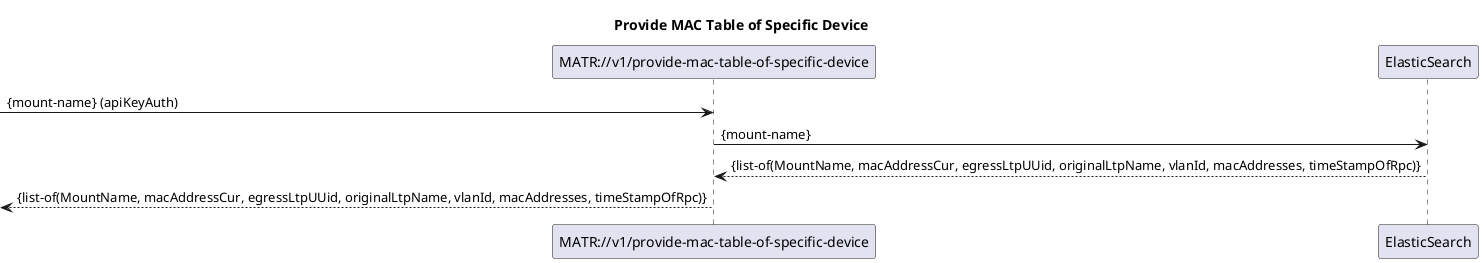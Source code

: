 @startuml 04x_ProvideMacTableOfSpecificDevice
skinparam responseMessageBelowArrow true

title Provide MAC Table of Specific Device

participant "MATR://v1/provide-mac-table-of-specific-device"
participant "ElasticSearch"

[-> "MATR://v1/provide-mac-table-of-specific-device": {mount-name} (apiKeyAuth)

"MATR://v1/provide-mac-table-of-specific-device" -> "ElasticSearch": {mount-name}
"ElasticSearch" --> "MATR://v1/provide-mac-table-of-specific-device": {list-of(MountName, macAddressCur, egressLtpUUid, originalLtpName, vlanId, macAddresses, timeStampOfRpc)}

[<--"MATR://v1/provide-mac-table-of-specific-device": {list-of(MountName, macAddressCur, egressLtpUUid, originalLtpName, vlanId, macAddresses, timeStampOfRpc)}

@enduml